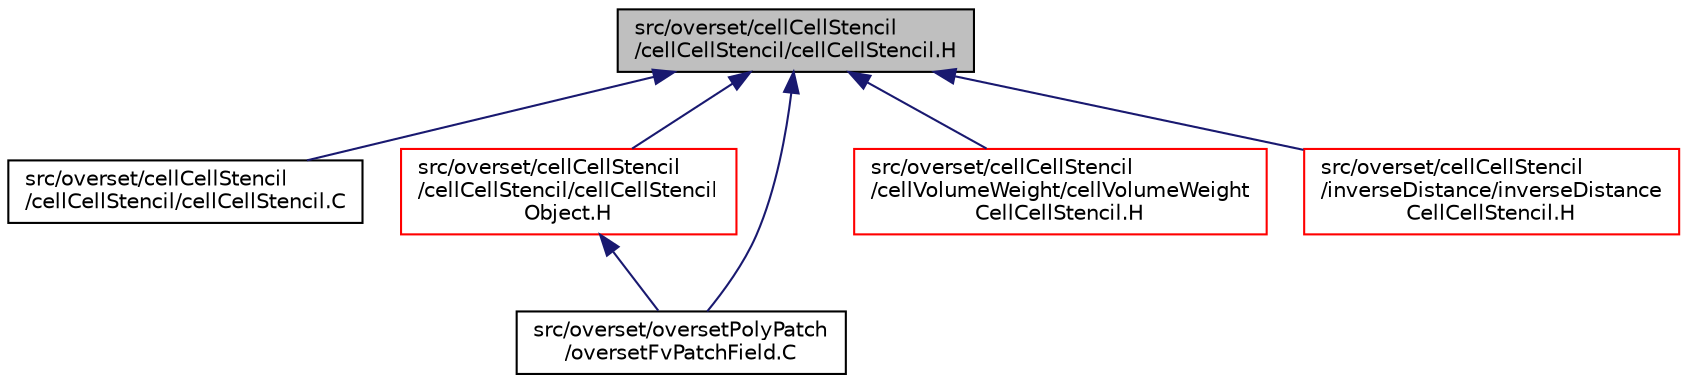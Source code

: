 digraph "src/overset/cellCellStencil/cellCellStencil/cellCellStencil.H"
{
  bgcolor="transparent";
  edge [fontname="Helvetica",fontsize="10",labelfontname="Helvetica",labelfontsize="10"];
  node [fontname="Helvetica",fontsize="10",shape=record];
  Node1 [label="src/overset/cellCellStencil\l/cellCellStencil/cellCellStencil.H",height=0.2,width=0.4,color="black", fillcolor="grey75", style="filled" fontcolor="black"];
  Node1 -> Node2 [dir="back",color="midnightblue",fontsize="10",style="solid",fontname="Helvetica"];
  Node2 [label="src/overset/cellCellStencil\l/cellCellStencil/cellCellStencil.C",height=0.2,width=0.4,color="black",URL="$cellCellStencil_8C.html"];
  Node1 -> Node3 [dir="back",color="midnightblue",fontsize="10",style="solid",fontname="Helvetica"];
  Node3 [label="src/overset/cellCellStencil\l/cellCellStencil/cellCellStencil\lObject.H",height=0.2,width=0.4,color="red",URL="$cellCellStencilObject_8H.html"];
  Node3 -> Node4 [dir="back",color="midnightblue",fontsize="10",style="solid",fontname="Helvetica"];
  Node4 [label="src/overset/oversetPolyPatch\l/oversetFvPatchField.C",height=0.2,width=0.4,color="black",URL="$oversetFvPatchField_8C.html"];
  Node1 -> Node5 [dir="back",color="midnightblue",fontsize="10",style="solid",fontname="Helvetica"];
  Node5 [label="src/overset/cellCellStencil\l/cellVolumeWeight/cellVolumeWeight\lCellCellStencil.H",height=0.2,width=0.4,color="red",URL="$cellVolumeWeightCellCellStencil_8H.html"];
  Node1 -> Node6 [dir="back",color="midnightblue",fontsize="10",style="solid",fontname="Helvetica"];
  Node6 [label="src/overset/cellCellStencil\l/inverseDistance/inverseDistance\lCellCellStencil.H",height=0.2,width=0.4,color="red",URL="$inverseDistanceCellCellStencil_8H.html"];
  Node1 -> Node4 [dir="back",color="midnightblue",fontsize="10",style="solid",fontname="Helvetica"];
}
